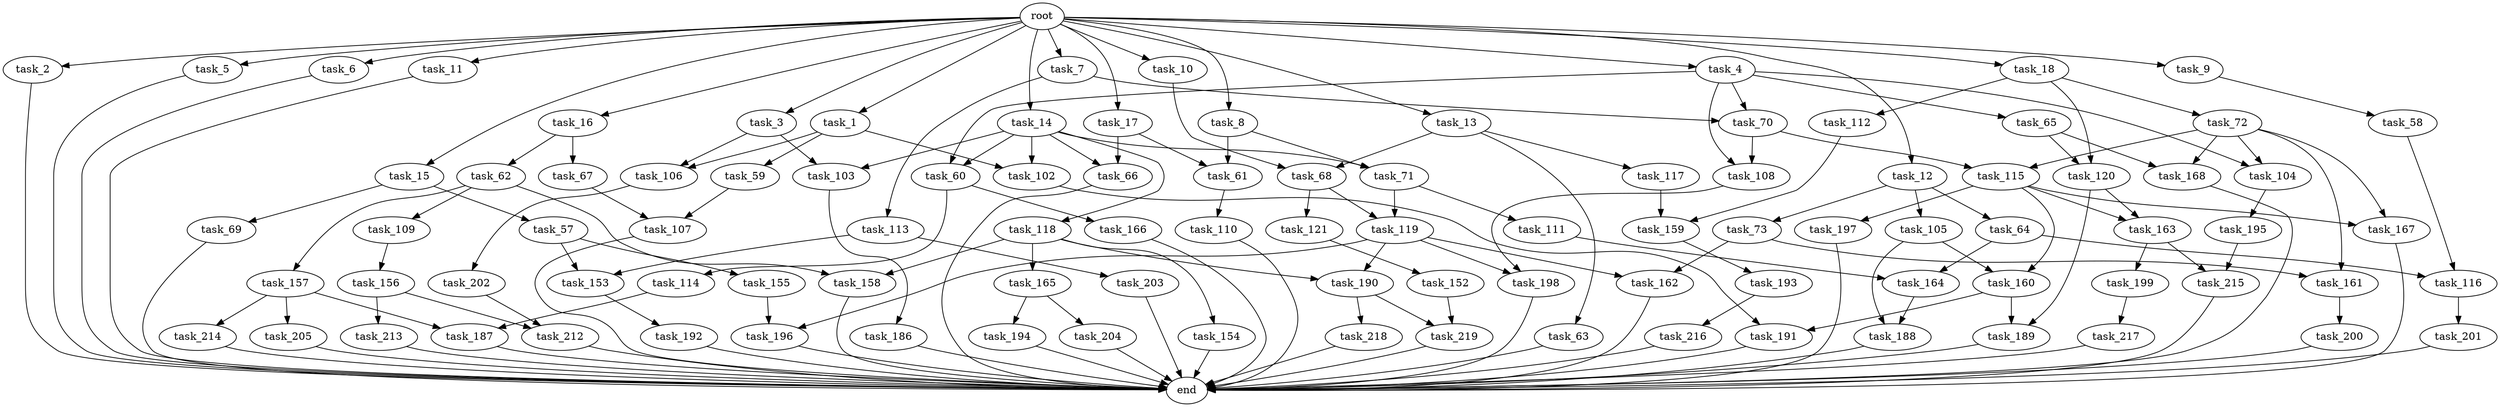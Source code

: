 digraph G {
  root [size="0.000000"];
  task_1 [size="102.400000"];
  task_2 [size="102.400000"];
  task_3 [size="102.400000"];
  task_4 [size="102.400000"];
  task_5 [size="102.400000"];
  task_6 [size="102.400000"];
  task_7 [size="102.400000"];
  task_8 [size="102.400000"];
  task_9 [size="102.400000"];
  task_10 [size="102.400000"];
  task_11 [size="102.400000"];
  task_12 [size="102.400000"];
  task_13 [size="102.400000"];
  task_14 [size="102.400000"];
  task_15 [size="102.400000"];
  task_16 [size="102.400000"];
  task_17 [size="102.400000"];
  task_18 [size="102.400000"];
  task_57 [size="69578470195.199997"];
  task_58 [size="54975581388.800003"];
  task_59 [size="54975581388.800003"];
  task_60 [size="63565515980.800003"];
  task_61 [size="11166914969.600000"];
  task_62 [size="30923764531.200001"];
  task_63 [size="21474836480.000000"];
  task_64 [size="7730941132.800000"];
  task_65 [size="42090679500.800003"];
  task_66 [size="29205777612.800003"];
  task_67 [size="30923764531.200001"];
  task_68 [size="63565515980.800003"];
  task_69 [size="69578470195.199997"];
  task_70 [size="49821620633.600006"];
  task_71 [size="24910810316.800003"];
  task_72 [size="7730941132.800000"];
  task_73 [size="7730941132.800000"];
  task_102 [size="76450417868.800003"];
  task_103 [size="29205777612.800003"];
  task_104 [size="49821620633.600006"];
  task_105 [size="7730941132.800000"];
  task_106 [size="62706522521.600006"];
  task_107 [size="111669149696.000000"];
  task_108 [size="111669149696.000000"];
  task_109 [size="30923764531.200001"];
  task_110 [size="30923764531.200001"];
  task_111 [size="30923764531.200001"];
  task_112 [size="7730941132.800000"];
  task_113 [size="7730941132.800000"];
  task_114 [size="54975581388.800003"];
  task_115 [size="77309411328.000000"];
  task_116 [size="49821620633.600006"];
  task_117 [size="21474836480.000000"];
  task_118 [size="21474836480.000000"];
  task_119 [size="52398601011.200005"];
  task_120 [size="21474836480.000000"];
  task_121 [size="21474836480.000000"];
  task_152 [size="54975581388.800003"];
  task_153 [size="140874927308.800018"];
  task_154 [size="54975581388.800003"];
  task_155 [size="85899345920.000000"];
  task_156 [size="13743895347.200001"];
  task_157 [size="30923764531.200001"];
  task_158 [size="85899345920.000000"];
  task_159 [size="63565515980.800003"];
  task_160 [size="83322365542.400009"];
  task_161 [size="11166914969.600000"];
  task_162 [size="17179869184.000000"];
  task_163 [size="55834574848.000000"];
  task_164 [size="21474836480.000000"];
  task_165 [size="54975581388.800003"];
  task_166 [size="54975581388.800003"];
  task_167 [size="21474836480.000000"];
  task_168 [size="21474836480.000000"];
  task_186 [size="13743895347.200001"];
  task_187 [size="139156940390.399994"];
  task_188 [size="100502234726.400009"];
  task_189 [size="127990025420.800003"];
  task_190 [size="68719476736.000000"];
  task_191 [size="116823110451.200012"];
  task_192 [size="30923764531.200001"];
  task_193 [size="54975581388.800003"];
  task_194 [size="13743895347.200001"];
  task_195 [size="13743895347.200001"];
  task_196 [size="44667659878.400002"];
  task_197 [size="13743895347.200001"];
  task_198 [size="21474836480.000000"];
  task_199 [size="3435973836.800000"];
  task_200 [size="85899345920.000000"];
  task_201 [size="69578470195.199997"];
  task_202 [size="30923764531.200001"];
  task_203 [size="54975581388.800003"];
  task_204 [size="13743895347.200001"];
  task_205 [size="69578470195.199997"];
  task_212 [size="29205777612.800003"];
  task_213 [size="7730941132.800000"];
  task_214 [size="69578470195.199997"];
  task_215 [size="58411555225.600006"];
  task_216 [size="7730941132.800000"];
  task_217 [size="21474836480.000000"];
  task_218 [size="30923764531.200001"];
  task_219 [size="73014444032.000000"];
  end [size="0.000000"];

  root -> task_1 [size="1.000000"];
  root -> task_2 [size="1.000000"];
  root -> task_3 [size="1.000000"];
  root -> task_4 [size="1.000000"];
  root -> task_5 [size="1.000000"];
  root -> task_6 [size="1.000000"];
  root -> task_7 [size="1.000000"];
  root -> task_8 [size="1.000000"];
  root -> task_9 [size="1.000000"];
  root -> task_10 [size="1.000000"];
  root -> task_11 [size="1.000000"];
  root -> task_12 [size="1.000000"];
  root -> task_13 [size="1.000000"];
  root -> task_14 [size="1.000000"];
  root -> task_15 [size="1.000000"];
  root -> task_16 [size="1.000000"];
  root -> task_17 [size="1.000000"];
  root -> task_18 [size="1.000000"];
  task_1 -> task_59 [size="536870912.000000"];
  task_1 -> task_102 [size="536870912.000000"];
  task_1 -> task_106 [size="536870912.000000"];
  task_2 -> end [size="1.000000"];
  task_3 -> task_103 [size="75497472.000000"];
  task_3 -> task_106 [size="75497472.000000"];
  task_4 -> task_60 [size="411041792.000000"];
  task_4 -> task_65 [size="411041792.000000"];
  task_4 -> task_70 [size="411041792.000000"];
  task_4 -> task_104 [size="411041792.000000"];
  task_4 -> task_108 [size="411041792.000000"];
  task_5 -> end [size="1.000000"];
  task_6 -> end [size="1.000000"];
  task_7 -> task_70 [size="75497472.000000"];
  task_7 -> task_113 [size="75497472.000000"];
  task_8 -> task_61 [size="33554432.000000"];
  task_8 -> task_71 [size="33554432.000000"];
  task_9 -> task_58 [size="536870912.000000"];
  task_10 -> task_68 [size="411041792.000000"];
  task_11 -> end [size="1.000000"];
  task_12 -> task_64 [size="75497472.000000"];
  task_12 -> task_73 [size="75497472.000000"];
  task_12 -> task_105 [size="75497472.000000"];
  task_13 -> task_63 [size="209715200.000000"];
  task_13 -> task_68 [size="209715200.000000"];
  task_13 -> task_117 [size="209715200.000000"];
  task_14 -> task_60 [size="209715200.000000"];
  task_14 -> task_66 [size="209715200.000000"];
  task_14 -> task_71 [size="209715200.000000"];
  task_14 -> task_102 [size="209715200.000000"];
  task_14 -> task_103 [size="209715200.000000"];
  task_14 -> task_118 [size="209715200.000000"];
  task_15 -> task_57 [size="679477248.000000"];
  task_15 -> task_69 [size="679477248.000000"];
  task_16 -> task_62 [size="301989888.000000"];
  task_16 -> task_67 [size="301989888.000000"];
  task_17 -> task_61 [size="75497472.000000"];
  task_17 -> task_66 [size="75497472.000000"];
  task_18 -> task_72 [size="75497472.000000"];
  task_18 -> task_112 [size="75497472.000000"];
  task_18 -> task_120 [size="75497472.000000"];
  task_57 -> task_153 [size="838860800.000000"];
  task_57 -> task_155 [size="838860800.000000"];
  task_58 -> task_116 [size="411041792.000000"];
  task_59 -> task_107 [size="679477248.000000"];
  task_60 -> task_114 [size="536870912.000000"];
  task_60 -> task_166 [size="536870912.000000"];
  task_61 -> task_110 [size="301989888.000000"];
  task_62 -> task_109 [size="301989888.000000"];
  task_62 -> task_157 [size="301989888.000000"];
  task_62 -> task_158 [size="301989888.000000"];
  task_63 -> end [size="1.000000"];
  task_64 -> task_116 [size="75497472.000000"];
  task_64 -> task_164 [size="75497472.000000"];
  task_65 -> task_120 [size="134217728.000000"];
  task_65 -> task_168 [size="134217728.000000"];
  task_66 -> end [size="1.000000"];
  task_67 -> task_107 [size="411041792.000000"];
  task_68 -> task_119 [size="209715200.000000"];
  task_68 -> task_121 [size="209715200.000000"];
  task_69 -> end [size="1.000000"];
  task_70 -> task_108 [size="679477248.000000"];
  task_70 -> task_115 [size="679477248.000000"];
  task_71 -> task_111 [size="301989888.000000"];
  task_71 -> task_119 [size="301989888.000000"];
  task_72 -> task_104 [size="75497472.000000"];
  task_72 -> task_115 [size="75497472.000000"];
  task_72 -> task_161 [size="75497472.000000"];
  task_72 -> task_167 [size="75497472.000000"];
  task_72 -> task_168 [size="75497472.000000"];
  task_73 -> task_161 [size="33554432.000000"];
  task_73 -> task_162 [size="33554432.000000"];
  task_102 -> task_191 [size="301989888.000000"];
  task_103 -> task_186 [size="134217728.000000"];
  task_104 -> task_195 [size="134217728.000000"];
  task_105 -> task_160 [size="679477248.000000"];
  task_105 -> task_188 [size="679477248.000000"];
  task_106 -> task_202 [size="301989888.000000"];
  task_107 -> end [size="1.000000"];
  task_108 -> task_198 [size="75497472.000000"];
  task_109 -> task_156 [size="134217728.000000"];
  task_110 -> end [size="1.000000"];
  task_111 -> task_164 [size="134217728.000000"];
  task_112 -> task_159 [size="209715200.000000"];
  task_113 -> task_153 [size="536870912.000000"];
  task_113 -> task_203 [size="536870912.000000"];
  task_114 -> task_187 [size="679477248.000000"];
  task_115 -> task_160 [size="134217728.000000"];
  task_115 -> task_163 [size="134217728.000000"];
  task_115 -> task_167 [size="134217728.000000"];
  task_115 -> task_197 [size="134217728.000000"];
  task_116 -> task_201 [size="679477248.000000"];
  task_117 -> task_159 [size="411041792.000000"];
  task_118 -> task_154 [size="536870912.000000"];
  task_118 -> task_158 [size="536870912.000000"];
  task_118 -> task_165 [size="536870912.000000"];
  task_118 -> task_190 [size="536870912.000000"];
  task_119 -> task_162 [size="134217728.000000"];
  task_119 -> task_190 [size="134217728.000000"];
  task_119 -> task_196 [size="134217728.000000"];
  task_119 -> task_198 [size="134217728.000000"];
  task_120 -> task_163 [size="411041792.000000"];
  task_120 -> task_189 [size="411041792.000000"];
  task_121 -> task_152 [size="536870912.000000"];
  task_152 -> task_219 [size="411041792.000000"];
  task_153 -> task_192 [size="301989888.000000"];
  task_154 -> end [size="1.000000"];
  task_155 -> task_196 [size="301989888.000000"];
  task_156 -> task_212 [size="75497472.000000"];
  task_156 -> task_213 [size="75497472.000000"];
  task_157 -> task_187 [size="679477248.000000"];
  task_157 -> task_205 [size="679477248.000000"];
  task_157 -> task_214 [size="679477248.000000"];
  task_158 -> end [size="1.000000"];
  task_159 -> task_193 [size="536870912.000000"];
  task_160 -> task_189 [size="838860800.000000"];
  task_160 -> task_191 [size="838860800.000000"];
  task_161 -> task_200 [size="838860800.000000"];
  task_162 -> end [size="1.000000"];
  task_163 -> task_199 [size="33554432.000000"];
  task_163 -> task_215 [size="33554432.000000"];
  task_164 -> task_188 [size="301989888.000000"];
  task_165 -> task_194 [size="134217728.000000"];
  task_165 -> task_204 [size="134217728.000000"];
  task_166 -> end [size="1.000000"];
  task_167 -> end [size="1.000000"];
  task_168 -> end [size="1.000000"];
  task_186 -> end [size="1.000000"];
  task_187 -> end [size="1.000000"];
  task_188 -> end [size="1.000000"];
  task_189 -> end [size="1.000000"];
  task_190 -> task_218 [size="301989888.000000"];
  task_190 -> task_219 [size="301989888.000000"];
  task_191 -> end [size="1.000000"];
  task_192 -> end [size="1.000000"];
  task_193 -> task_216 [size="75497472.000000"];
  task_194 -> end [size="1.000000"];
  task_195 -> task_215 [size="536870912.000000"];
  task_196 -> end [size="1.000000"];
  task_197 -> end [size="1.000000"];
  task_198 -> end [size="1.000000"];
  task_199 -> task_217 [size="209715200.000000"];
  task_200 -> end [size="1.000000"];
  task_201 -> end [size="1.000000"];
  task_202 -> task_212 [size="209715200.000000"];
  task_203 -> end [size="1.000000"];
  task_204 -> end [size="1.000000"];
  task_205 -> end [size="1.000000"];
  task_212 -> end [size="1.000000"];
  task_213 -> end [size="1.000000"];
  task_214 -> end [size="1.000000"];
  task_215 -> end [size="1.000000"];
  task_216 -> end [size="1.000000"];
  task_217 -> end [size="1.000000"];
  task_218 -> end [size="1.000000"];
  task_219 -> end [size="1.000000"];
}
